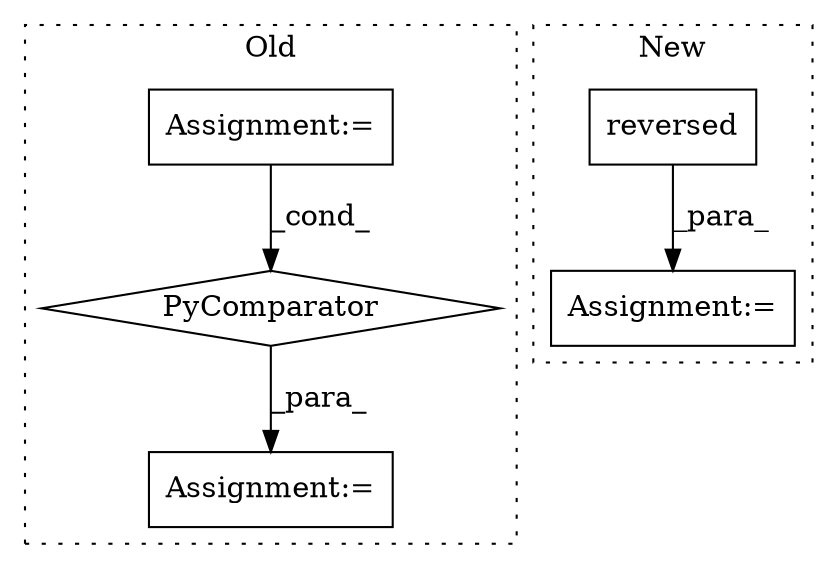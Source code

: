 digraph G {
subgraph cluster0 {
1 [label="PyComparator" a="113" s="15040" l="32" shape="diamond"];
3 [label="Assignment:=" a="7" s="15040" l="32" shape="box"];
5 [label="Assignment:=" a="7" s="14934" l="14" shape="box"];
label = "Old";
style="dotted";
}
subgraph cluster1 {
2 [label="reversed" a="32" s="14585,14606" l="9,1" shape="box"];
4 [label="Assignment:=" a="7" s="14578" l="1" shape="box"];
label = "New";
style="dotted";
}
1 -> 5 [label="_para_"];
2 -> 4 [label="_para_"];
3 -> 1 [label="_cond_"];
}